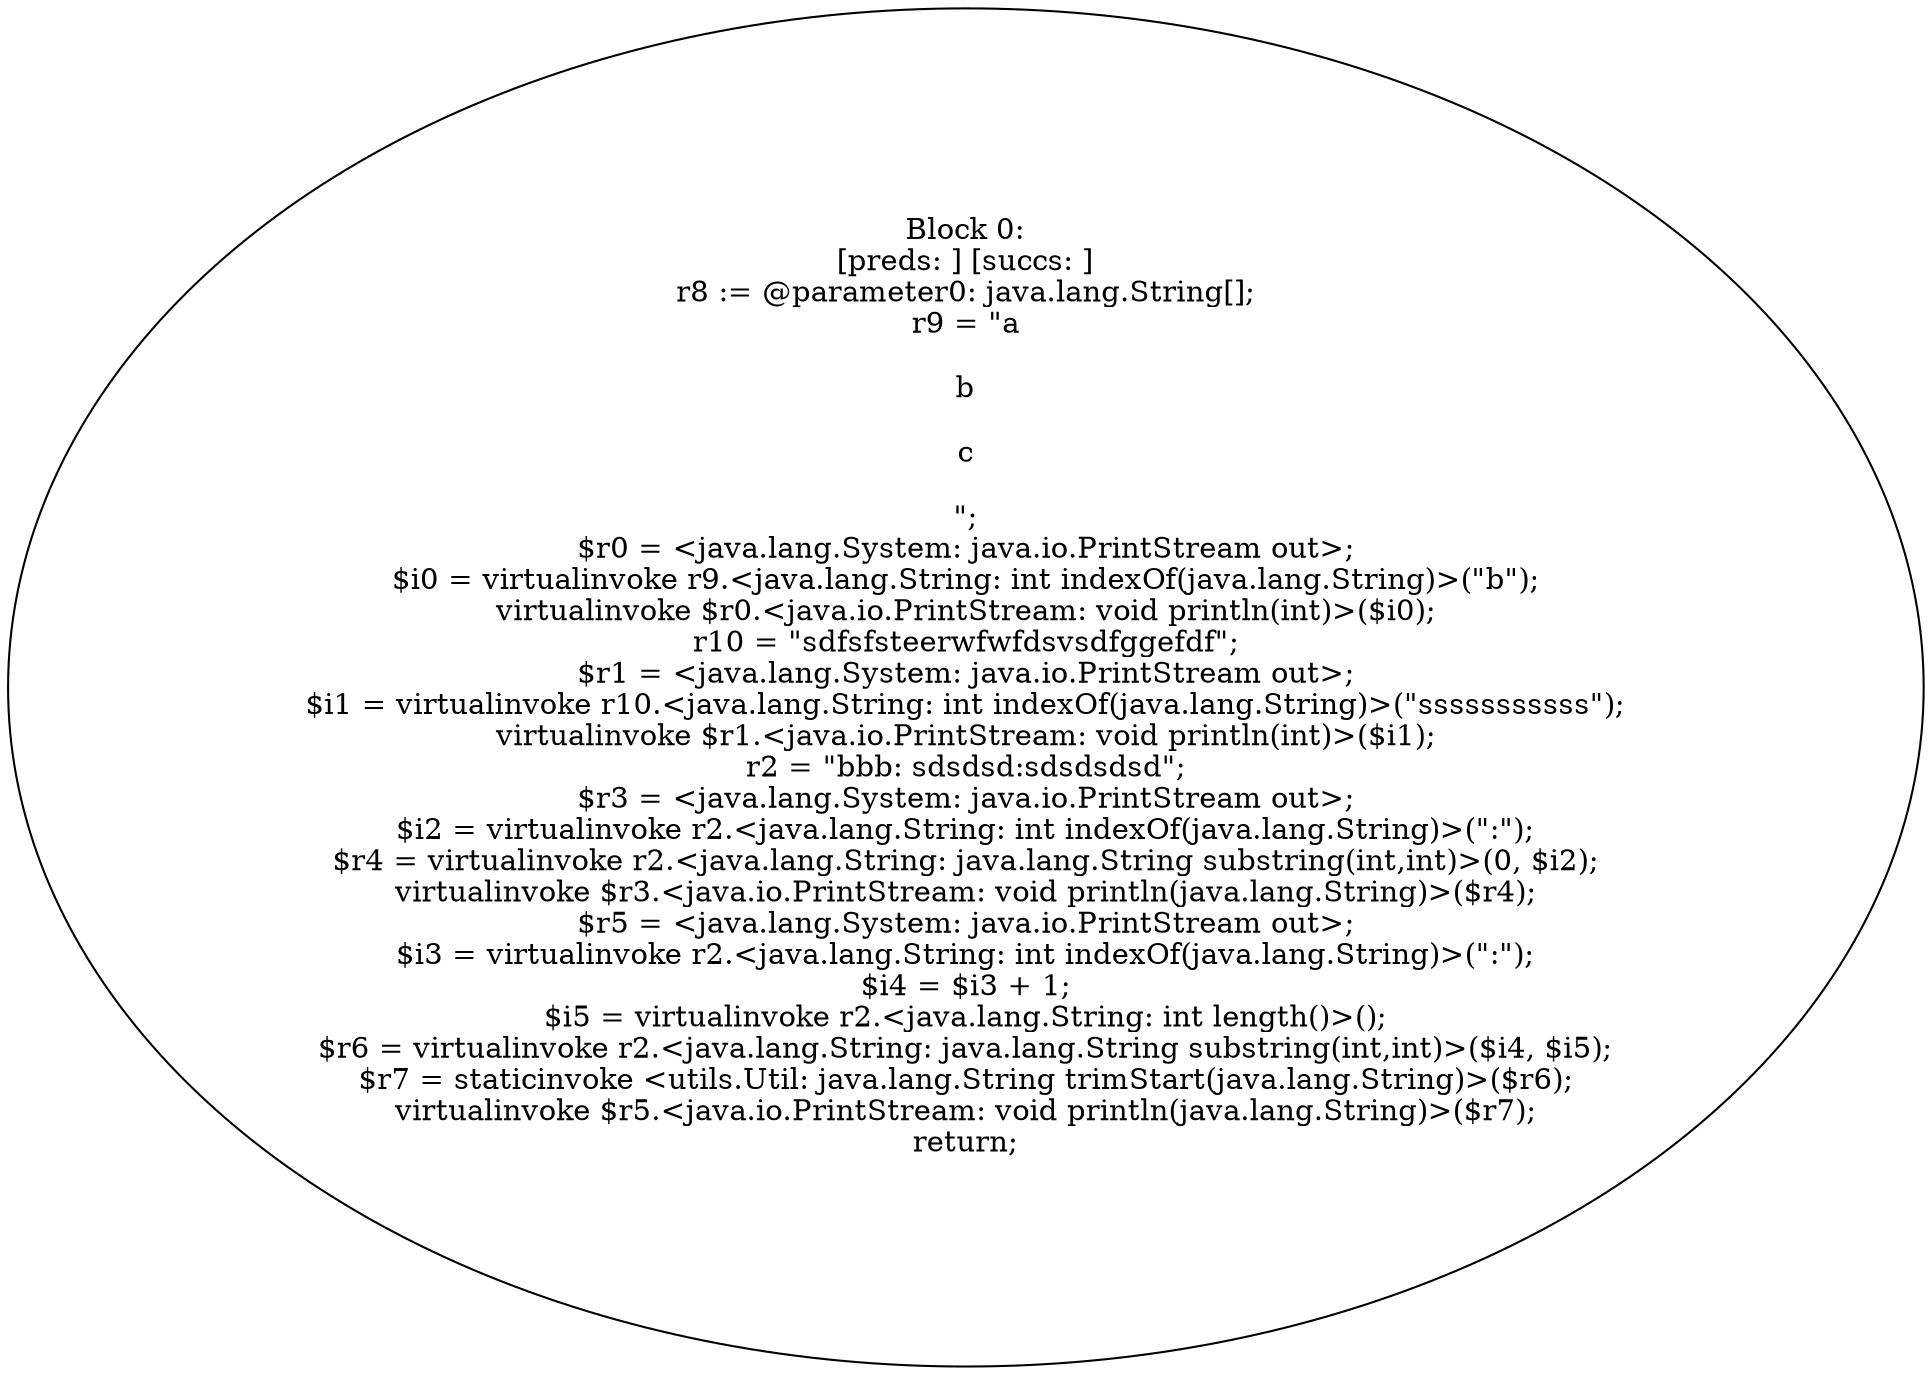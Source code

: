 digraph "unitGraph" {
    "Block 0:
[preds: ] [succs: ]
r8 := @parameter0: java.lang.String[];
r9 = \"a\n\rb\n\rc\n\r\";
$r0 = <java.lang.System: java.io.PrintStream out>;
$i0 = virtualinvoke r9.<java.lang.String: int indexOf(java.lang.String)>(\"b\");
virtualinvoke $r0.<java.io.PrintStream: void println(int)>($i0);
r10 = \"sdfsfsteerwfwfdsvsdfggefdf\";
$r1 = <java.lang.System: java.io.PrintStream out>;
$i1 = virtualinvoke r10.<java.lang.String: int indexOf(java.lang.String)>(\"sssssssssss\");
virtualinvoke $r1.<java.io.PrintStream: void println(int)>($i1);
r2 = \"bbb: sdsdsd:sdsdsdsd\";
$r3 = <java.lang.System: java.io.PrintStream out>;
$i2 = virtualinvoke r2.<java.lang.String: int indexOf(java.lang.String)>(\":\");
$r4 = virtualinvoke r2.<java.lang.String: java.lang.String substring(int,int)>(0, $i2);
virtualinvoke $r3.<java.io.PrintStream: void println(java.lang.String)>($r4);
$r5 = <java.lang.System: java.io.PrintStream out>;
$i3 = virtualinvoke r2.<java.lang.String: int indexOf(java.lang.String)>(\":\");
$i4 = $i3 + 1;
$i5 = virtualinvoke r2.<java.lang.String: int length()>();
$r6 = virtualinvoke r2.<java.lang.String: java.lang.String substring(int,int)>($i4, $i5);
$r7 = staticinvoke <utils.Util: java.lang.String trimStart(java.lang.String)>($r6);
virtualinvoke $r5.<java.io.PrintStream: void println(java.lang.String)>($r7);
return;
"
}
